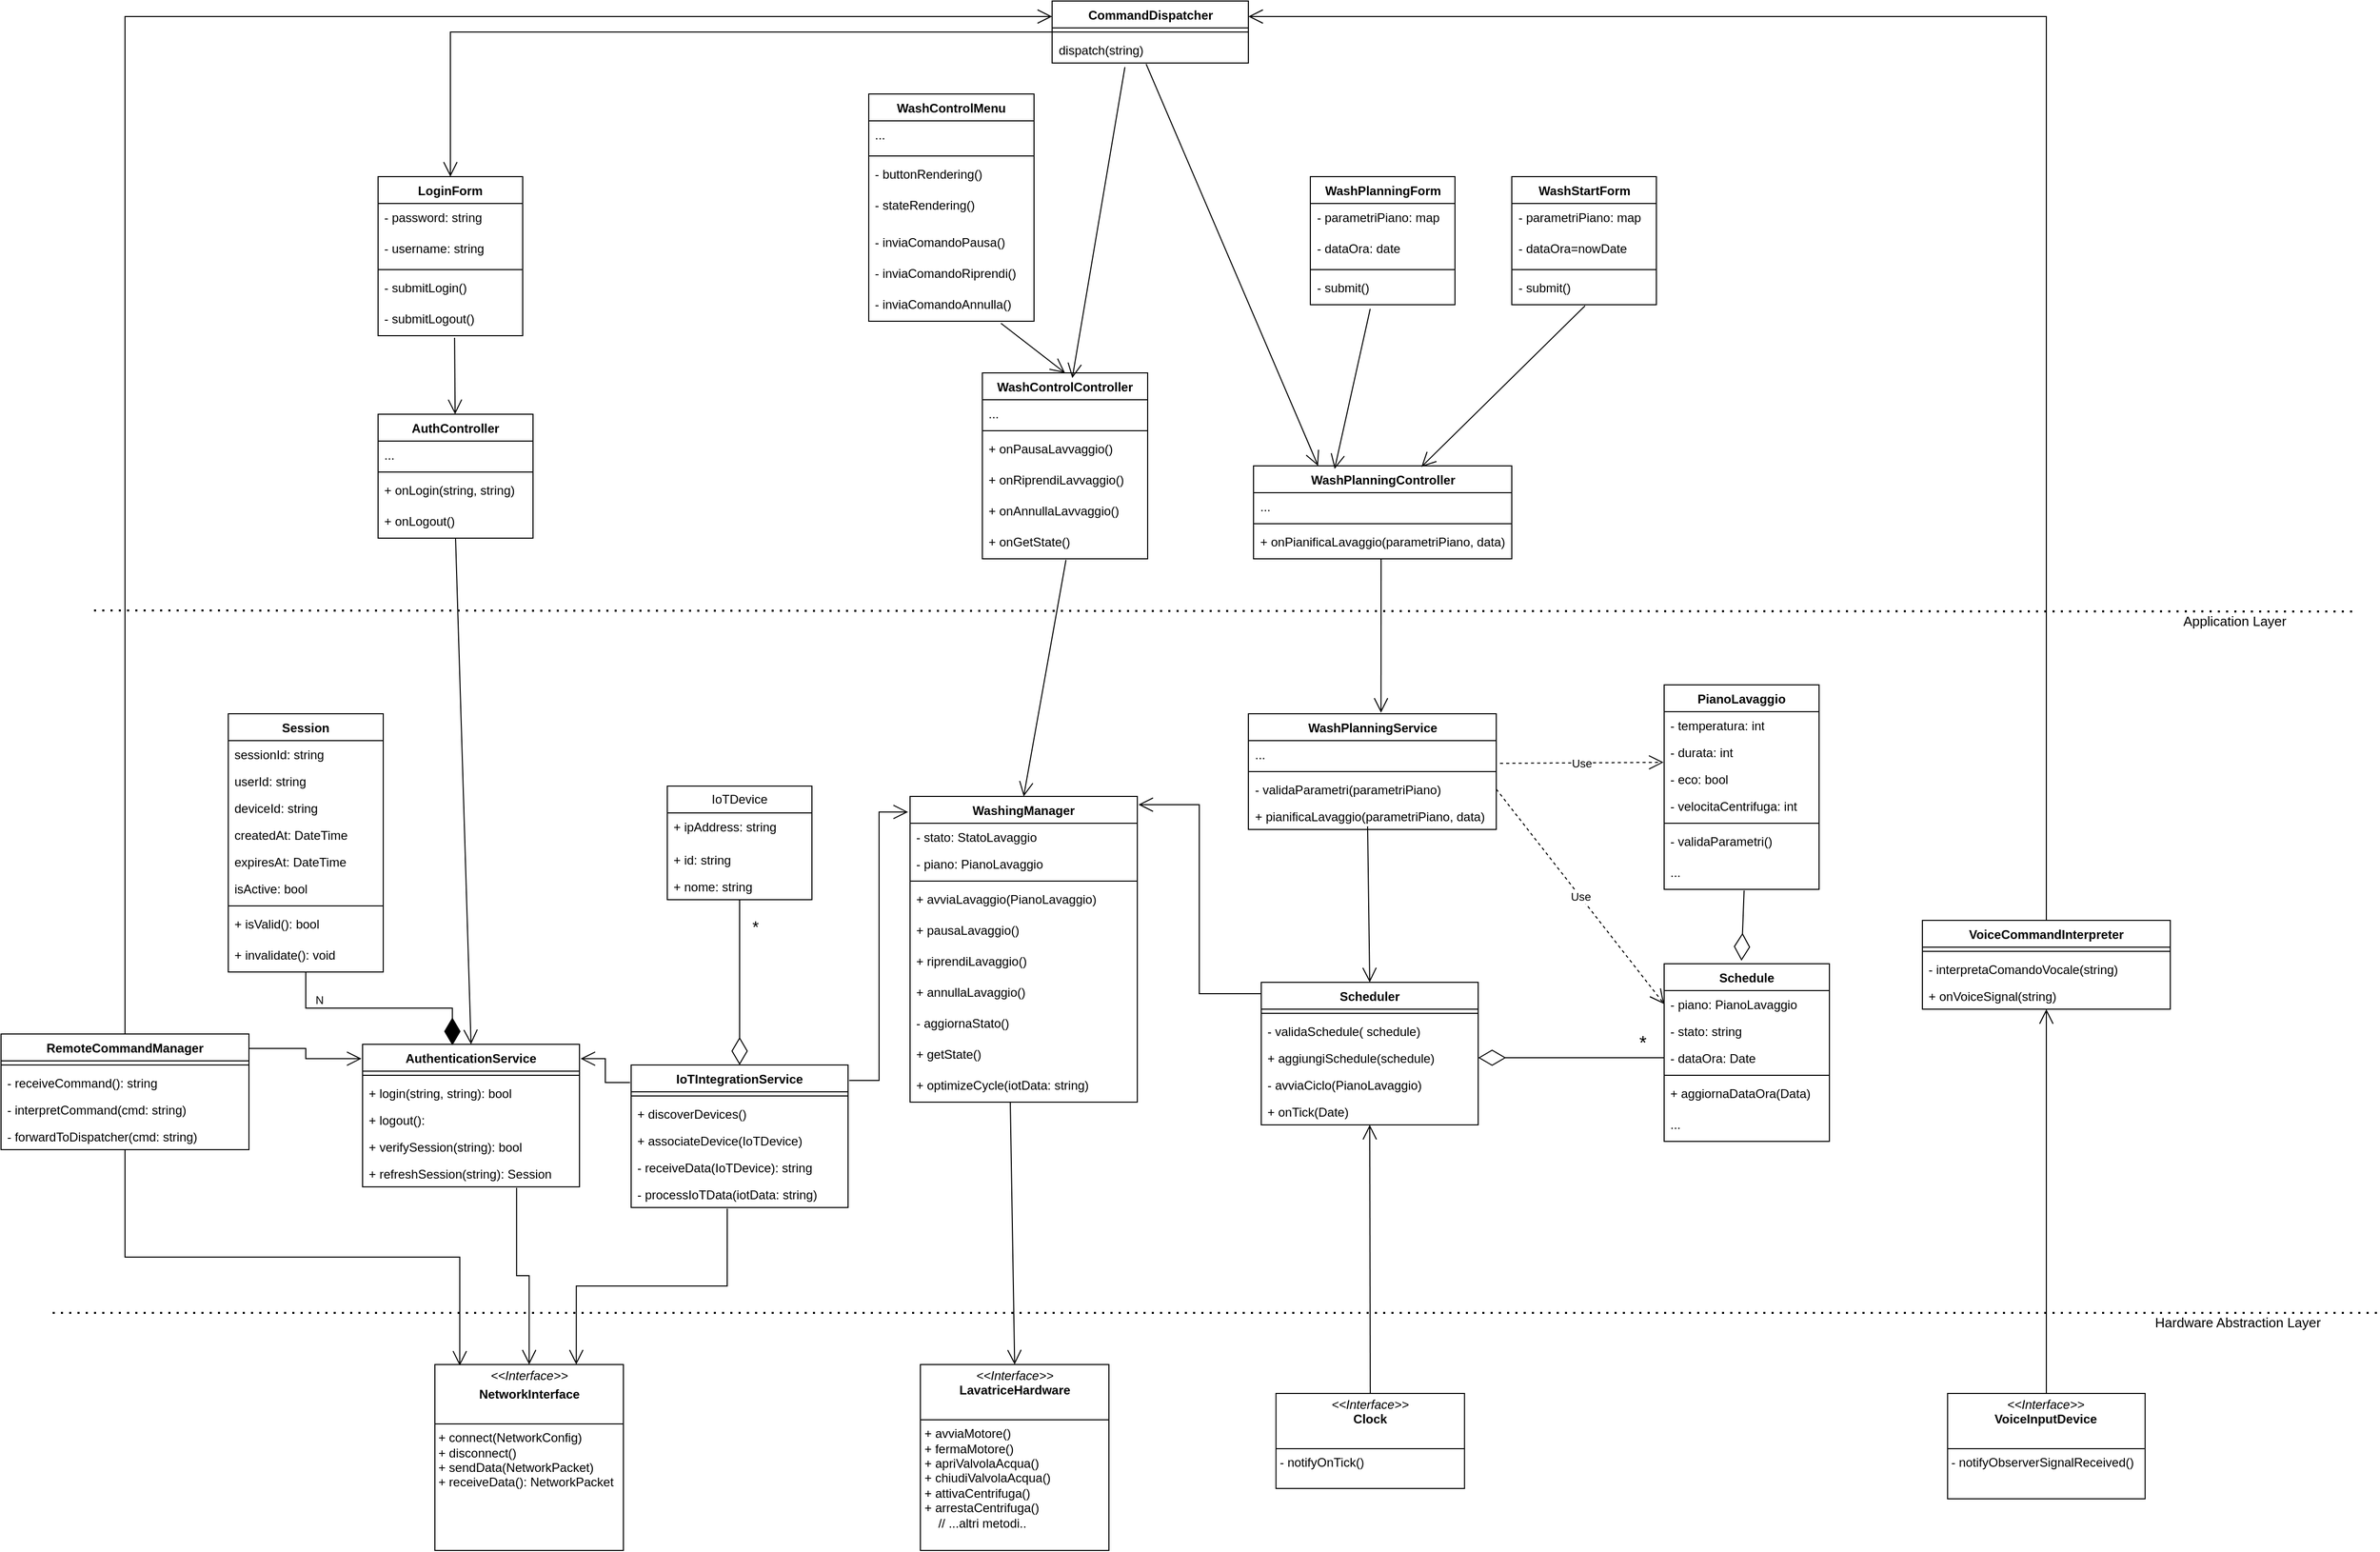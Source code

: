 <mxfile version="28.2.7">
  <diagram name="Page-1" id="2F4LS6Kji2iFavhfCqnj">
    <mxGraphModel dx="3033" dy="766" grid="1" gridSize="10" guides="1" tooltips="1" connect="1" arrows="1" fold="1" page="1" pageScale="1" pageWidth="850" pageHeight="1100" math="0" shadow="0">
      <root>
        <mxCell id="0" />
        <mxCell id="1" parent="0" />
        <mxCell id="Zm7JUVDHdO5eOqaYXh6i-1" value="WashPlanningForm" style="swimlane;fontStyle=1;align=center;verticalAlign=top;childLayout=stackLayout;horizontal=1;startSize=26;horizontalStack=0;resizeParent=1;resizeParentMax=0;resizeLast=0;collapsible=1;marginBottom=0;whiteSpace=wrap;html=1;" parent="1" vertex="1">
          <mxGeometry x="357.5" y="330" width="140" height="124" as="geometry" />
        </mxCell>
        <mxCell id="Zm7JUVDHdO5eOqaYXh6i-2" value="- parametriPiano: map" style="text;strokeColor=none;fillColor=none;align=left;verticalAlign=top;spacingLeft=4;spacingRight=4;overflow=hidden;rotatable=0;points=[[0,0.5],[1,0.5]];portConstraint=eastwest;whiteSpace=wrap;html=1;" parent="Zm7JUVDHdO5eOqaYXh6i-1" vertex="1">
          <mxGeometry y="26" width="140" height="30" as="geometry" />
        </mxCell>
        <mxCell id="Zm7JUVDHdO5eOqaYXh6i-3" value="- dataOra: date" style="text;strokeColor=none;fillColor=none;align=left;verticalAlign=top;spacingLeft=4;spacingRight=4;overflow=hidden;rotatable=0;points=[[0,0.5],[1,0.5]];portConstraint=eastwest;whiteSpace=wrap;html=1;" parent="Zm7JUVDHdO5eOqaYXh6i-1" vertex="1">
          <mxGeometry y="56" width="140" height="30" as="geometry" />
        </mxCell>
        <mxCell id="Zm7JUVDHdO5eOqaYXh6i-4" value="" style="line;strokeWidth=1;fillColor=none;align=left;verticalAlign=middle;spacingTop=-1;spacingLeft=3;spacingRight=3;rotatable=0;labelPosition=right;points=[];portConstraint=eastwest;strokeColor=inherit;" parent="Zm7JUVDHdO5eOqaYXh6i-1" vertex="1">
          <mxGeometry y="86" width="140" height="8" as="geometry" />
        </mxCell>
        <mxCell id="Zm7JUVDHdO5eOqaYXh6i-5" value="- submit()" style="text;strokeColor=none;fillColor=none;align=left;verticalAlign=top;spacingLeft=4;spacingRight=4;overflow=hidden;rotatable=0;points=[[0,0.5],[1,0.5]];portConstraint=eastwest;whiteSpace=wrap;html=1;" parent="Zm7JUVDHdO5eOqaYXh6i-1" vertex="1">
          <mxGeometry y="94" width="140" height="30" as="geometry" />
        </mxCell>
        <mxCell id="Zm7JUVDHdO5eOqaYXh6i-6" value="WashPlanningController" style="swimlane;fontStyle=1;align=center;verticalAlign=top;childLayout=stackLayout;horizontal=1;startSize=26;horizontalStack=0;resizeParent=1;resizeParentMax=0;resizeLast=0;collapsible=1;marginBottom=0;whiteSpace=wrap;html=1;" parent="1" vertex="1">
          <mxGeometry x="302.5" y="610" width="250" height="90" as="geometry" />
        </mxCell>
        <mxCell id="Zm7JUVDHdO5eOqaYXh6i-7" value="..." style="text;strokeColor=none;fillColor=none;align=left;verticalAlign=top;spacingLeft=4;spacingRight=4;overflow=hidden;rotatable=0;points=[[0,0.5],[1,0.5]];portConstraint=eastwest;whiteSpace=wrap;html=1;" parent="Zm7JUVDHdO5eOqaYXh6i-6" vertex="1">
          <mxGeometry y="26" width="250" height="26" as="geometry" />
        </mxCell>
        <mxCell id="Zm7JUVDHdO5eOqaYXh6i-8" value="" style="line;strokeWidth=1;fillColor=none;align=left;verticalAlign=middle;spacingTop=-1;spacingLeft=3;spacingRight=3;rotatable=0;labelPosition=right;points=[];portConstraint=eastwest;strokeColor=inherit;" parent="Zm7JUVDHdO5eOqaYXh6i-6" vertex="1">
          <mxGeometry y="52" width="250" height="8" as="geometry" />
        </mxCell>
        <mxCell id="Zm7JUVDHdO5eOqaYXh6i-9" value="+ onPianificaLavaggio(parametriPiano, data)" style="text;strokeColor=none;fillColor=none;align=left;verticalAlign=top;spacingLeft=4;spacingRight=4;overflow=hidden;rotatable=0;points=[[0,0.5],[1,0.5]];portConstraint=eastwest;whiteSpace=wrap;html=1;" parent="Zm7JUVDHdO5eOqaYXh6i-6" vertex="1">
          <mxGeometry y="60" width="250" height="30" as="geometry" />
        </mxCell>
        <mxCell id="Zm7JUVDHdO5eOqaYXh6i-10" value="WashStartForm" style="swimlane;fontStyle=1;align=center;verticalAlign=top;childLayout=stackLayout;horizontal=1;startSize=26;horizontalStack=0;resizeParent=1;resizeParentMax=0;resizeLast=0;collapsible=1;marginBottom=0;whiteSpace=wrap;html=1;" parent="1" vertex="1">
          <mxGeometry x="552.5" y="330" width="140" height="124" as="geometry" />
        </mxCell>
        <mxCell id="Zm7JUVDHdO5eOqaYXh6i-11" value="- parametriPiano: map" style="text;strokeColor=none;fillColor=none;align=left;verticalAlign=top;spacingLeft=4;spacingRight=4;overflow=hidden;rotatable=0;points=[[0,0.5],[1,0.5]];portConstraint=eastwest;whiteSpace=wrap;html=1;" parent="Zm7JUVDHdO5eOqaYXh6i-10" vertex="1">
          <mxGeometry y="26" width="140" height="30" as="geometry" />
        </mxCell>
        <mxCell id="Zm7JUVDHdO5eOqaYXh6i-12" value="- dataOra=nowDate" style="text;strokeColor=none;fillColor=none;align=left;verticalAlign=top;spacingLeft=4;spacingRight=4;overflow=hidden;rotatable=0;points=[[0,0.5],[1,0.5]];portConstraint=eastwest;whiteSpace=wrap;html=1;" parent="Zm7JUVDHdO5eOqaYXh6i-10" vertex="1">
          <mxGeometry y="56" width="140" height="30" as="geometry" />
        </mxCell>
        <mxCell id="Zm7JUVDHdO5eOqaYXh6i-13" value="" style="line;strokeWidth=1;fillColor=none;align=left;verticalAlign=middle;spacingTop=-1;spacingLeft=3;spacingRight=3;rotatable=0;labelPosition=right;points=[];portConstraint=eastwest;strokeColor=inherit;" parent="Zm7JUVDHdO5eOqaYXh6i-10" vertex="1">
          <mxGeometry y="86" width="140" height="8" as="geometry" />
        </mxCell>
        <mxCell id="Zm7JUVDHdO5eOqaYXh6i-14" value="- submit()" style="text;strokeColor=none;fillColor=none;align=left;verticalAlign=top;spacingLeft=4;spacingRight=4;overflow=hidden;rotatable=0;points=[[0,0.5],[1,0.5]];portConstraint=eastwest;whiteSpace=wrap;html=1;" parent="Zm7JUVDHdO5eOqaYXh6i-10" vertex="1">
          <mxGeometry y="94" width="140" height="30" as="geometry" />
        </mxCell>
        <mxCell id="Zm7JUVDHdO5eOqaYXh6i-15" value="WashControlController" style="swimlane;fontStyle=1;align=center;verticalAlign=top;childLayout=stackLayout;horizontal=1;startSize=26;horizontalStack=0;resizeParent=1;resizeParentMax=0;resizeLast=0;collapsible=1;marginBottom=0;whiteSpace=wrap;html=1;" parent="1" vertex="1">
          <mxGeometry x="40" y="520" width="160" height="180" as="geometry" />
        </mxCell>
        <mxCell id="Zm7JUVDHdO5eOqaYXh6i-16" value="..." style="text;strokeColor=none;fillColor=none;align=left;verticalAlign=top;spacingLeft=4;spacingRight=4;overflow=hidden;rotatable=0;points=[[0,0.5],[1,0.5]];portConstraint=eastwest;whiteSpace=wrap;html=1;" parent="Zm7JUVDHdO5eOqaYXh6i-15" vertex="1">
          <mxGeometry y="26" width="160" height="26" as="geometry" />
        </mxCell>
        <mxCell id="Zm7JUVDHdO5eOqaYXh6i-17" value="" style="line;strokeWidth=1;fillColor=none;align=left;verticalAlign=middle;spacingTop=-1;spacingLeft=3;spacingRight=3;rotatable=0;labelPosition=right;points=[];portConstraint=eastwest;strokeColor=inherit;" parent="Zm7JUVDHdO5eOqaYXh6i-15" vertex="1">
          <mxGeometry y="52" width="160" height="8" as="geometry" />
        </mxCell>
        <mxCell id="Zm7JUVDHdO5eOqaYXh6i-18" value="+ onPausaLavvaggio()" style="text;strokeColor=none;fillColor=none;align=left;verticalAlign=top;spacingLeft=4;spacingRight=4;overflow=hidden;rotatable=0;points=[[0,0.5],[1,0.5]];portConstraint=eastwest;whiteSpace=wrap;html=1;" parent="Zm7JUVDHdO5eOqaYXh6i-15" vertex="1">
          <mxGeometry y="60" width="160" height="30" as="geometry" />
        </mxCell>
        <mxCell id="Zm7JUVDHdO5eOqaYXh6i-19" value="+ onRiprendiLavvaggio()" style="text;strokeColor=none;fillColor=none;align=left;verticalAlign=top;spacingLeft=4;spacingRight=4;overflow=hidden;rotatable=0;points=[[0,0.5],[1,0.5]];portConstraint=eastwest;whiteSpace=wrap;html=1;" parent="Zm7JUVDHdO5eOqaYXh6i-15" vertex="1">
          <mxGeometry y="90" width="160" height="30" as="geometry" />
        </mxCell>
        <mxCell id="Zm7JUVDHdO5eOqaYXh6i-20" value="+ onAnnullaLavvaggio()" style="text;strokeColor=none;fillColor=none;align=left;verticalAlign=top;spacingLeft=4;spacingRight=4;overflow=hidden;rotatable=0;points=[[0,0.5],[1,0.5]];portConstraint=eastwest;whiteSpace=wrap;html=1;" parent="Zm7JUVDHdO5eOqaYXh6i-15" vertex="1">
          <mxGeometry y="120" width="160" height="30" as="geometry" />
        </mxCell>
        <mxCell id="Zm7JUVDHdO5eOqaYXh6i-21" value="+ onGetState()" style="text;strokeColor=none;fillColor=none;align=left;verticalAlign=top;spacingLeft=4;spacingRight=4;overflow=hidden;rotatable=0;points=[[0,0.5],[1,0.5]];portConstraint=eastwest;whiteSpace=wrap;html=1;" parent="Zm7JUVDHdO5eOqaYXh6i-15" vertex="1">
          <mxGeometry y="150" width="160" height="30" as="geometry" />
        </mxCell>
        <mxCell id="Zm7JUVDHdO5eOqaYXh6i-22" value="WashControlMenu" style="swimlane;fontStyle=1;align=center;verticalAlign=top;childLayout=stackLayout;horizontal=1;startSize=26;horizontalStack=0;resizeParent=1;resizeParentMax=0;resizeLast=0;collapsible=1;marginBottom=0;whiteSpace=wrap;html=1;" parent="1" vertex="1">
          <mxGeometry x="-70" y="250" width="160" height="220" as="geometry" />
        </mxCell>
        <mxCell id="Zm7JUVDHdO5eOqaYXh6i-23" value="..." style="text;strokeColor=none;fillColor=none;align=left;verticalAlign=top;spacingLeft=4;spacingRight=4;overflow=hidden;rotatable=0;points=[[0,0.5],[1,0.5]];portConstraint=eastwest;whiteSpace=wrap;html=1;" parent="Zm7JUVDHdO5eOqaYXh6i-22" vertex="1">
          <mxGeometry y="26" width="160" height="30" as="geometry" />
        </mxCell>
        <mxCell id="Zm7JUVDHdO5eOqaYXh6i-24" value="" style="line;strokeWidth=1;fillColor=none;align=left;verticalAlign=middle;spacingTop=-1;spacingLeft=3;spacingRight=3;rotatable=0;labelPosition=right;points=[];portConstraint=eastwest;strokeColor=inherit;" parent="Zm7JUVDHdO5eOqaYXh6i-22" vertex="1">
          <mxGeometry y="56" width="160" height="8" as="geometry" />
        </mxCell>
        <mxCell id="Zm7JUVDHdO5eOqaYXh6i-25" value="- buttonRendering()" style="text;strokeColor=none;fillColor=none;align=left;verticalAlign=top;spacingLeft=4;spacingRight=4;overflow=hidden;rotatable=0;points=[[0,0.5],[1,0.5]];portConstraint=eastwest;whiteSpace=wrap;html=1;" parent="Zm7JUVDHdO5eOqaYXh6i-22" vertex="1">
          <mxGeometry y="64" width="160" height="30" as="geometry" />
        </mxCell>
        <mxCell id="Zm7JUVDHdO5eOqaYXh6i-26" value="- stateRendering()" style="text;strokeColor=none;fillColor=none;align=left;verticalAlign=top;spacingLeft=4;spacingRight=4;overflow=hidden;rotatable=0;points=[[0,0.5],[1,0.5]];portConstraint=eastwest;whiteSpace=wrap;html=1;" parent="Zm7JUVDHdO5eOqaYXh6i-22" vertex="1">
          <mxGeometry y="94" width="160" height="36" as="geometry" />
        </mxCell>
        <mxCell id="Zm7JUVDHdO5eOqaYXh6i-27" value="- inviaComandoPausa()" style="text;strokeColor=none;fillColor=none;align=left;verticalAlign=top;spacingLeft=4;spacingRight=4;overflow=hidden;rotatable=0;points=[[0,0.5],[1,0.5]];portConstraint=eastwest;whiteSpace=wrap;html=1;" parent="Zm7JUVDHdO5eOqaYXh6i-22" vertex="1">
          <mxGeometry y="130" width="160" height="30" as="geometry" />
        </mxCell>
        <mxCell id="Zm7JUVDHdO5eOqaYXh6i-28" value="- inviaComandoRiprendi()" style="text;strokeColor=none;fillColor=none;align=left;verticalAlign=top;spacingLeft=4;spacingRight=4;overflow=hidden;rotatable=0;points=[[0,0.5],[1,0.5]];portConstraint=eastwest;whiteSpace=wrap;html=1;" parent="Zm7JUVDHdO5eOqaYXh6i-22" vertex="1">
          <mxGeometry y="160" width="160" height="30" as="geometry" />
        </mxCell>
        <mxCell id="Zm7JUVDHdO5eOqaYXh6i-29" value="- inviaComandoAnnulla()" style="text;strokeColor=none;fillColor=none;align=left;verticalAlign=top;spacingLeft=4;spacingRight=4;overflow=hidden;rotatable=0;points=[[0,0.5],[1,0.5]];portConstraint=eastwest;whiteSpace=wrap;html=1;" parent="Zm7JUVDHdO5eOqaYXh6i-22" vertex="1">
          <mxGeometry y="190" width="160" height="30" as="geometry" />
        </mxCell>
        <mxCell id="Zm7JUVDHdO5eOqaYXh6i-30" value="" style="endArrow=none;dashed=1;html=1;dashPattern=1 3;strokeWidth=2;rounded=0;fontSize=14;" parent="1" edge="1">
          <mxGeometry width="50" height="50" relative="1" as="geometry">
            <mxPoint x="-820" y="750" as="sourcePoint" />
            <mxPoint x="1370" y="751" as="targetPoint" />
          </mxGeometry>
        </mxCell>
        <mxCell id="Zm7JUVDHdO5eOqaYXh6i-31" value="&lt;font style=&quot;font-size: 13px;&quot;&gt;Application Layer&lt;/font&gt;" style="edgeLabel;html=1;align=center;verticalAlign=middle;resizable=0;points=[];" parent="Zm7JUVDHdO5eOqaYXh6i-30" vertex="1" connectable="0">
          <mxGeometry x="0.892" y="4" relative="1" as="geometry">
            <mxPoint y="13" as="offset" />
          </mxGeometry>
        </mxCell>
        <mxCell id="Zm7JUVDHdO5eOqaYXh6i-33" value="WashPlanningService" style="swimlane;fontStyle=1;align=center;verticalAlign=top;childLayout=stackLayout;horizontal=1;startSize=26;horizontalStack=0;resizeParent=1;resizeParentMax=0;resizeLast=0;collapsible=1;marginBottom=0;whiteSpace=wrap;html=1;" parent="1" vertex="1">
          <mxGeometry x="297.5" y="850" width="240" height="112" as="geometry" />
        </mxCell>
        <mxCell id="Zm7JUVDHdO5eOqaYXh6i-34" value="..." style="text;strokeColor=none;fillColor=none;align=left;verticalAlign=top;spacingLeft=4;spacingRight=4;overflow=hidden;rotatable=0;points=[[0,0.5],[1,0.5]];portConstraint=eastwest;whiteSpace=wrap;html=1;" parent="Zm7JUVDHdO5eOqaYXh6i-33" vertex="1">
          <mxGeometry y="26" width="240" height="26" as="geometry" />
        </mxCell>
        <mxCell id="Zm7JUVDHdO5eOqaYXh6i-35" value="" style="line;strokeWidth=1;fillColor=none;align=left;verticalAlign=middle;spacingTop=-1;spacingLeft=3;spacingRight=3;rotatable=0;labelPosition=right;points=[];portConstraint=eastwest;strokeColor=inherit;" parent="Zm7JUVDHdO5eOqaYXh6i-33" vertex="1">
          <mxGeometry y="52" width="240" height="8" as="geometry" />
        </mxCell>
        <mxCell id="Zm7JUVDHdO5eOqaYXh6i-36" value="- validaParametri(parametriPiano)" style="text;strokeColor=none;fillColor=none;align=left;verticalAlign=top;spacingLeft=4;spacingRight=4;overflow=hidden;rotatable=0;points=[[0,0.5],[1,0.5]];portConstraint=eastwest;whiteSpace=wrap;html=1;" parent="Zm7JUVDHdO5eOqaYXh6i-33" vertex="1">
          <mxGeometry y="60" width="240" height="26" as="geometry" />
        </mxCell>
        <mxCell id="Zm7JUVDHdO5eOqaYXh6i-37" value="+ pianificaLavaggio(parametriPiano, data)" style="text;strokeColor=none;fillColor=none;align=left;verticalAlign=top;spacingLeft=4;spacingRight=4;overflow=hidden;rotatable=0;points=[[0,0.5],[1,0.5]];portConstraint=eastwest;whiteSpace=wrap;html=1;" parent="Zm7JUVDHdO5eOqaYXh6i-33" vertex="1">
          <mxGeometry y="86" width="240" height="26" as="geometry" />
        </mxCell>
        <mxCell id="Zm7JUVDHdO5eOqaYXh6i-39" value="Scheduler" style="swimlane;fontStyle=1;align=center;verticalAlign=top;childLayout=stackLayout;horizontal=1;startSize=26;horizontalStack=0;resizeParent=1;resizeParentMax=0;resizeLast=0;collapsible=1;marginBottom=0;whiteSpace=wrap;html=1;" parent="1" vertex="1">
          <mxGeometry x="310" y="1110" width="210" height="138" as="geometry" />
        </mxCell>
        <mxCell id="Zm7JUVDHdO5eOqaYXh6i-40" value="" style="line;strokeWidth=1;fillColor=none;align=left;verticalAlign=middle;spacingTop=-1;spacingLeft=3;spacingRight=3;rotatable=0;labelPosition=right;points=[];portConstraint=eastwest;strokeColor=inherit;" parent="Zm7JUVDHdO5eOqaYXh6i-39" vertex="1">
          <mxGeometry y="26" width="210" height="8" as="geometry" />
        </mxCell>
        <mxCell id="Zm7JUVDHdO5eOqaYXh6i-41" value="- validaSchedule( schedule)" style="text;strokeColor=none;fillColor=none;align=left;verticalAlign=top;spacingLeft=4;spacingRight=4;overflow=hidden;rotatable=0;points=[[0,0.5],[1,0.5]];portConstraint=eastwest;whiteSpace=wrap;html=1;" parent="Zm7JUVDHdO5eOqaYXh6i-39" vertex="1">
          <mxGeometry y="34" width="210" height="26" as="geometry" />
        </mxCell>
        <mxCell id="Zm7JUVDHdO5eOqaYXh6i-42" value="+ aggiungiSchedule(schedule)" style="text;strokeColor=none;fillColor=none;align=left;verticalAlign=top;spacingLeft=4;spacingRight=4;overflow=hidden;rotatable=0;points=[[0,0.5],[1,0.5]];portConstraint=eastwest;whiteSpace=wrap;html=1;" parent="Zm7JUVDHdO5eOqaYXh6i-39" vertex="1">
          <mxGeometry y="60" width="210" height="26" as="geometry" />
        </mxCell>
        <mxCell id="Zm7JUVDHdO5eOqaYXh6i-43" value="- avviaCiclo(PianoLavaggio)" style="text;strokeColor=none;fillColor=none;align=left;verticalAlign=top;spacingLeft=4;spacingRight=4;overflow=hidden;rotatable=0;points=[[0,0.5],[1,0.5]];portConstraint=eastwest;whiteSpace=wrap;html=1;" parent="Zm7JUVDHdO5eOqaYXh6i-39" vertex="1">
          <mxGeometry y="86" width="210" height="26" as="geometry" />
        </mxCell>
        <mxCell id="Zm7JUVDHdO5eOqaYXh6i-44" value="+ onTick(Date)" style="text;strokeColor=none;fillColor=none;align=left;verticalAlign=top;spacingLeft=4;spacingRight=4;overflow=hidden;rotatable=0;points=[[0,0.5],[1,0.5]];portConstraint=eastwest;whiteSpace=wrap;html=1;" parent="Zm7JUVDHdO5eOqaYXh6i-39" vertex="1">
          <mxGeometry y="112" width="210" height="26" as="geometry" />
        </mxCell>
        <mxCell id="Zm7JUVDHdO5eOqaYXh6i-45" value="Schedule" style="swimlane;fontStyle=1;align=center;verticalAlign=top;childLayout=stackLayout;horizontal=1;startSize=26;horizontalStack=0;resizeParent=1;resizeParentMax=0;resizeLast=0;collapsible=1;marginBottom=0;whiteSpace=wrap;html=1;" parent="1" vertex="1">
          <mxGeometry x="700" y="1092" width="160" height="172" as="geometry" />
        </mxCell>
        <mxCell id="Zm7JUVDHdO5eOqaYXh6i-46" value="&lt;div&gt;- piano: PianoLavaggio&lt;/div&gt;&lt;div&gt;&lt;br&gt;&lt;/div&gt;" style="text;strokeColor=none;fillColor=none;align=left;verticalAlign=top;spacingLeft=4;spacingRight=4;overflow=hidden;rotatable=0;points=[[0,0.5],[1,0.5]];portConstraint=eastwest;whiteSpace=wrap;html=1;" parent="Zm7JUVDHdO5eOqaYXh6i-45" vertex="1">
          <mxGeometry y="26" width="160" height="26" as="geometry" />
        </mxCell>
        <mxCell id="Zm7JUVDHdO5eOqaYXh6i-47" value="- stato: string" style="text;strokeColor=none;fillColor=none;align=left;verticalAlign=top;spacingLeft=4;spacingRight=4;overflow=hidden;rotatable=0;points=[[0,0.5],[1,0.5]];portConstraint=eastwest;whiteSpace=wrap;html=1;" parent="Zm7JUVDHdO5eOqaYXh6i-45" vertex="1">
          <mxGeometry y="52" width="160" height="26" as="geometry" />
        </mxCell>
        <mxCell id="Zm7JUVDHdO5eOqaYXh6i-48" value="- dataOra: Date" style="text;strokeColor=none;fillColor=none;align=left;verticalAlign=top;spacingLeft=4;spacingRight=4;overflow=hidden;rotatable=0;points=[[0,0.5],[1,0.5]];portConstraint=eastwest;whiteSpace=wrap;html=1;" parent="Zm7JUVDHdO5eOqaYXh6i-45" vertex="1">
          <mxGeometry y="78" width="160" height="26" as="geometry" />
        </mxCell>
        <mxCell id="Zm7JUVDHdO5eOqaYXh6i-49" value="" style="line;strokeWidth=1;fillColor=none;align=left;verticalAlign=middle;spacingTop=-1;spacingLeft=3;spacingRight=3;rotatable=0;labelPosition=right;points=[];portConstraint=eastwest;strokeColor=inherit;" parent="Zm7JUVDHdO5eOqaYXh6i-45" vertex="1">
          <mxGeometry y="104" width="160" height="8" as="geometry" />
        </mxCell>
        <mxCell id="Zm7JUVDHdO5eOqaYXh6i-50" value="+ aggiornaDataOra(Data)" style="text;strokeColor=none;fillColor=none;align=left;verticalAlign=top;spacingLeft=4;spacingRight=4;overflow=hidden;rotatable=0;points=[[0,0.5],[1,0.5]];portConstraint=eastwest;whiteSpace=wrap;html=1;" parent="Zm7JUVDHdO5eOqaYXh6i-45" vertex="1">
          <mxGeometry y="112" width="160" height="30" as="geometry" />
        </mxCell>
        <mxCell id="Zm7JUVDHdO5eOqaYXh6i-51" value="..." style="text;strokeColor=none;fillColor=none;align=left;verticalAlign=top;spacingLeft=4;spacingRight=4;overflow=hidden;rotatable=0;points=[[0,0.5],[1,0.5]];portConstraint=eastwest;whiteSpace=wrap;html=1;" parent="Zm7JUVDHdO5eOqaYXh6i-45" vertex="1">
          <mxGeometry y="142" width="160" height="30" as="geometry" />
        </mxCell>
        <mxCell id="Zm7JUVDHdO5eOqaYXh6i-52" value="" style="endArrow=diamondThin;endFill=0;endSize=24;html=1;rounded=0;exitX=0;exitY=0.5;exitDx=0;exitDy=0;entryX=1;entryY=0.5;entryDx=0;entryDy=0;" parent="1" source="Zm7JUVDHdO5eOqaYXh6i-48" target="Zm7JUVDHdO5eOqaYXh6i-42" edge="1">
          <mxGeometry width="160" relative="1" as="geometry">
            <mxPoint x="211" y="1151" as="sourcePoint" />
            <mxPoint x="210" y="1080" as="targetPoint" />
          </mxGeometry>
        </mxCell>
        <mxCell id="Zm7JUVDHdO5eOqaYXh6i-53" value="&lt;font style=&quot;font-size: 18px;&quot;&gt;*&lt;/font&gt;" style="edgeLabel;html=1;align=center;verticalAlign=middle;resizable=0;points=[];fontSize=14;" parent="Zm7JUVDHdO5eOqaYXh6i-52" vertex="1" connectable="0">
          <mxGeometry x="-0.712" y="-1" relative="1" as="geometry">
            <mxPoint x="5" y="-13" as="offset" />
          </mxGeometry>
        </mxCell>
        <mxCell id="Zm7JUVDHdO5eOqaYXh6i-54" value="PianoLavaggio" style="swimlane;fontStyle=1;align=center;verticalAlign=top;childLayout=stackLayout;horizontal=1;startSize=26;horizontalStack=0;resizeParent=1;resizeParentMax=0;resizeLast=0;collapsible=1;marginBottom=0;whiteSpace=wrap;html=1;" parent="1" vertex="1">
          <mxGeometry x="700" y="822" width="150" height="198" as="geometry" />
        </mxCell>
        <mxCell id="Zm7JUVDHdO5eOqaYXh6i-55" value="&lt;div&gt;- temperatura: int&lt;/div&gt;&lt;div&gt;&lt;br&gt;&lt;/div&gt;" style="text;strokeColor=none;fillColor=none;align=left;verticalAlign=top;spacingLeft=4;spacingRight=4;overflow=hidden;rotatable=0;points=[[0,0.5],[1,0.5]];portConstraint=eastwest;whiteSpace=wrap;html=1;" parent="Zm7JUVDHdO5eOqaYXh6i-54" vertex="1">
          <mxGeometry y="26" width="150" height="26" as="geometry" />
        </mxCell>
        <mxCell id="Zm7JUVDHdO5eOqaYXh6i-56" value="- durata: int" style="text;strokeColor=none;fillColor=none;align=left;verticalAlign=top;spacingLeft=4;spacingRight=4;overflow=hidden;rotatable=0;points=[[0,0.5],[1,0.5]];portConstraint=eastwest;whiteSpace=wrap;html=1;" parent="Zm7JUVDHdO5eOqaYXh6i-54" vertex="1">
          <mxGeometry y="52" width="150" height="26" as="geometry" />
        </mxCell>
        <mxCell id="Zm7JUVDHdO5eOqaYXh6i-57" value="- eco: bool" style="text;strokeColor=none;fillColor=none;align=left;verticalAlign=top;spacingLeft=4;spacingRight=4;overflow=hidden;rotatable=0;points=[[0,0.5],[1,0.5]];portConstraint=eastwest;whiteSpace=wrap;html=1;" parent="Zm7JUVDHdO5eOqaYXh6i-54" vertex="1">
          <mxGeometry y="78" width="150" height="26" as="geometry" />
        </mxCell>
        <mxCell id="Zm7JUVDHdO5eOqaYXh6i-58" value="- velocitaCentrifuga: int" style="text;strokeColor=none;fillColor=none;align=left;verticalAlign=top;spacingLeft=4;spacingRight=4;overflow=hidden;rotatable=0;points=[[0,0.5],[1,0.5]];portConstraint=eastwest;whiteSpace=wrap;html=1;" parent="Zm7JUVDHdO5eOqaYXh6i-54" vertex="1">
          <mxGeometry y="104" width="150" height="26" as="geometry" />
        </mxCell>
        <mxCell id="Zm7JUVDHdO5eOqaYXh6i-59" value="" style="line;strokeWidth=1;fillColor=none;align=left;verticalAlign=middle;spacingTop=-1;spacingLeft=3;spacingRight=3;rotatable=0;labelPosition=right;points=[];portConstraint=eastwest;strokeColor=inherit;" parent="Zm7JUVDHdO5eOqaYXh6i-54" vertex="1">
          <mxGeometry y="130" width="150" height="8" as="geometry" />
        </mxCell>
        <mxCell id="Zm7JUVDHdO5eOqaYXh6i-60" value="- validaParametri()" style="text;strokeColor=none;fillColor=none;align=left;verticalAlign=top;spacingLeft=4;spacingRight=4;overflow=hidden;rotatable=0;points=[[0,0.5],[1,0.5]];portConstraint=eastwest;whiteSpace=wrap;html=1;" parent="Zm7JUVDHdO5eOqaYXh6i-54" vertex="1">
          <mxGeometry y="138" width="150" height="30" as="geometry" />
        </mxCell>
        <mxCell id="Zm7JUVDHdO5eOqaYXh6i-61" value="..." style="text;strokeColor=none;fillColor=none;align=left;verticalAlign=top;spacingLeft=4;spacingRight=4;overflow=hidden;rotatable=0;points=[[0,0.5],[1,0.5]];portConstraint=eastwest;whiteSpace=wrap;html=1;" parent="Zm7JUVDHdO5eOqaYXh6i-54" vertex="1">
          <mxGeometry y="168" width="150" height="30" as="geometry" />
        </mxCell>
        <mxCell id="Zm7JUVDHdO5eOqaYXh6i-62" value="" style="endArrow=diamondThin;endFill=0;endSize=24;html=1;rounded=0;exitX=0.516;exitY=1.033;exitDx=0;exitDy=0;entryX=0.468;entryY=-0.017;entryDx=0;entryDy=0;exitPerimeter=0;entryPerimeter=0;" parent="1" source="Zm7JUVDHdO5eOqaYXh6i-61" target="Zm7JUVDHdO5eOqaYXh6i-45" edge="1">
          <mxGeometry width="160" relative="1" as="geometry">
            <mxPoint x="445" y="1093" as="sourcePoint" />
            <mxPoint x="444" y="1022" as="targetPoint" />
          </mxGeometry>
        </mxCell>
        <mxCell id="Zm7JUVDHdO5eOqaYXh6i-63" value="Use" style="endArrow=open;endSize=12;dashed=1;html=1;rounded=0;entryX=-0.004;entryY=-0.115;entryDx=0;entryDy=0;entryPerimeter=0;exitX=1.015;exitY=0.846;exitDx=0;exitDy=0;exitPerimeter=0;" parent="1" source="Zm7JUVDHdO5eOqaYXh6i-34" target="Zm7JUVDHdO5eOqaYXh6i-57" edge="1">
          <mxGeometry width="160" relative="1" as="geometry">
            <mxPoint x="590" y="980" as="sourcePoint" />
            <mxPoint x="480" y="930" as="targetPoint" />
          </mxGeometry>
        </mxCell>
        <mxCell id="Zm7JUVDHdO5eOqaYXh6i-64" value="Use" style="endArrow=open;endSize=12;dashed=1;html=1;rounded=0;entryX=0;entryY=0.5;entryDx=0;entryDy=0;exitX=1;exitY=0.5;exitDx=0;exitDy=0;" parent="1" source="Zm7JUVDHdO5eOqaYXh6i-36" target="Zm7JUVDHdO5eOqaYXh6i-46" edge="1">
          <mxGeometry width="160" relative="1" as="geometry">
            <mxPoint x="580" y="1019" as="sourcePoint" />
            <mxPoint x="692" y="960" as="targetPoint" />
          </mxGeometry>
        </mxCell>
        <mxCell id="Zm7JUVDHdO5eOqaYXh6i-66" value="WashingManager" style="swimlane;fontStyle=1;align=center;verticalAlign=top;childLayout=stackLayout;horizontal=1;startSize=26;horizontalStack=0;resizeParent=1;resizeParentMax=0;resizeLast=0;collapsible=1;marginBottom=0;whiteSpace=wrap;html=1;" parent="1" vertex="1">
          <mxGeometry x="-30" y="930" width="220" height="296" as="geometry" />
        </mxCell>
        <mxCell id="Zm7JUVDHdO5eOqaYXh6i-67" value="&lt;div&gt;- stato: StatoLavaggio&lt;/div&gt;&lt;div&gt;&lt;br&gt;&lt;/div&gt;" style="text;strokeColor=none;fillColor=none;align=left;verticalAlign=top;spacingLeft=4;spacingRight=4;overflow=hidden;rotatable=0;points=[[0,0.5],[1,0.5]];portConstraint=eastwest;whiteSpace=wrap;html=1;" parent="Zm7JUVDHdO5eOqaYXh6i-66" vertex="1">
          <mxGeometry y="26" width="220" height="26" as="geometry" />
        </mxCell>
        <mxCell id="Zm7JUVDHdO5eOqaYXh6i-68" value="- piano: PianoLavaggio" style="text;strokeColor=none;fillColor=none;align=left;verticalAlign=top;spacingLeft=4;spacingRight=4;overflow=hidden;rotatable=0;points=[[0,0.5],[1,0.5]];portConstraint=eastwest;whiteSpace=wrap;html=1;" parent="Zm7JUVDHdO5eOqaYXh6i-66" vertex="1">
          <mxGeometry y="52" width="220" height="26" as="geometry" />
        </mxCell>
        <mxCell id="Zm7JUVDHdO5eOqaYXh6i-69" value="" style="line;strokeWidth=1;fillColor=none;align=left;verticalAlign=middle;spacingTop=-1;spacingLeft=3;spacingRight=3;rotatable=0;labelPosition=right;points=[];portConstraint=eastwest;strokeColor=inherit;" parent="Zm7JUVDHdO5eOqaYXh6i-66" vertex="1">
          <mxGeometry y="78" width="220" height="8" as="geometry" />
        </mxCell>
        <mxCell id="Zm7JUVDHdO5eOqaYXh6i-70" value="+ avviaLavaggio(PianoLavaggio)" style="text;strokeColor=none;fillColor=none;align=left;verticalAlign=top;spacingLeft=4;spacingRight=4;overflow=hidden;rotatable=0;points=[[0,0.5],[1,0.5]];portConstraint=eastwest;whiteSpace=wrap;html=1;" parent="Zm7JUVDHdO5eOqaYXh6i-66" vertex="1">
          <mxGeometry y="86" width="220" height="30" as="geometry" />
        </mxCell>
        <mxCell id="Zm7JUVDHdO5eOqaYXh6i-71" value="+ pausaLavaggio()" style="text;strokeColor=none;fillColor=none;align=left;verticalAlign=top;spacingLeft=4;spacingRight=4;overflow=hidden;rotatable=0;points=[[0,0.5],[1,0.5]];portConstraint=eastwest;whiteSpace=wrap;html=1;" parent="Zm7JUVDHdO5eOqaYXh6i-66" vertex="1">
          <mxGeometry y="116" width="220" height="30" as="geometry" />
        </mxCell>
        <mxCell id="Zm7JUVDHdO5eOqaYXh6i-72" value="+ riprendiLavaggio()" style="text;strokeColor=none;fillColor=none;align=left;verticalAlign=top;spacingLeft=4;spacingRight=4;overflow=hidden;rotatable=0;points=[[0,0.5],[1,0.5]];portConstraint=eastwest;whiteSpace=wrap;html=1;" parent="Zm7JUVDHdO5eOqaYXh6i-66" vertex="1">
          <mxGeometry y="146" width="220" height="30" as="geometry" />
        </mxCell>
        <mxCell id="Zm7JUVDHdO5eOqaYXh6i-73" value="+ annullaLavaggio()" style="text;strokeColor=none;fillColor=none;align=left;verticalAlign=top;spacingLeft=4;spacingRight=4;overflow=hidden;rotatable=0;points=[[0,0.5],[1,0.5]];portConstraint=eastwest;whiteSpace=wrap;html=1;" parent="Zm7JUVDHdO5eOqaYXh6i-66" vertex="1">
          <mxGeometry y="176" width="220" height="30" as="geometry" />
        </mxCell>
        <mxCell id="Zm7JUVDHdO5eOqaYXh6i-74" value="- aggiornaStato()" style="text;strokeColor=none;fillColor=none;align=left;verticalAlign=top;spacingLeft=4;spacingRight=4;overflow=hidden;rotatable=0;points=[[0,0.5],[1,0.5]];portConstraint=eastwest;whiteSpace=wrap;html=1;" parent="Zm7JUVDHdO5eOqaYXh6i-66" vertex="1">
          <mxGeometry y="206" width="220" height="30" as="geometry" />
        </mxCell>
        <mxCell id="Zm7JUVDHdO5eOqaYXh6i-75" value="+ getState()" style="text;strokeColor=none;fillColor=none;align=left;verticalAlign=top;spacingLeft=4;spacingRight=4;overflow=hidden;rotatable=0;points=[[0,0.5],[1,0.5]];portConstraint=eastwest;whiteSpace=wrap;html=1;" parent="Zm7JUVDHdO5eOqaYXh6i-66" vertex="1">
          <mxGeometry y="236" width="220" height="30" as="geometry" />
        </mxCell>
        <mxCell id="jJ-O4zz6DTN9AIX43a0n-33" value="+ optimizeCycle(iotData: string)" style="text;strokeColor=none;fillColor=none;align=left;verticalAlign=top;spacingLeft=4;spacingRight=4;overflow=hidden;rotatable=0;points=[[0,0.5],[1,0.5]];portConstraint=eastwest;whiteSpace=wrap;html=1;" parent="Zm7JUVDHdO5eOqaYXh6i-66" vertex="1">
          <mxGeometry y="266" width="220" height="30" as="geometry" />
        </mxCell>
        <mxCell id="Zm7JUVDHdO5eOqaYXh6i-77" value="&lt;p style=&quot;margin:0px;margin-top:4px;text-align:center;&quot;&gt;&lt;i&gt;&amp;lt;&amp;lt;Interface&amp;gt;&amp;gt;&lt;/i&gt;&lt;br&gt;&lt;b&gt;LavatriceHardware&lt;/b&gt;&lt;/p&gt;&lt;p style=&quot;margin:0px;margin-left:4px;&quot;&gt;&lt;br&gt;&lt;/p&gt;&lt;hr size=&quot;1&quot; style=&quot;border-style:solid;&quot;&gt;&lt;p style=&quot;margin:0px;margin-left:4px;&quot;&gt;+ avviaMotore()&lt;/p&gt;&lt;p style=&quot;margin:0px;margin-left:4px;&quot;&gt;+ fermaMotore()&lt;/p&gt;&lt;p style=&quot;margin:0px;margin-left:4px;&quot;&gt;+ apriValvolaAcqua()&lt;/p&gt;&lt;p style=&quot;margin:0px;margin-left:4px;&quot;&gt;+ chiudiValvolaAcqua()&lt;/p&gt;&lt;p style=&quot;margin:0px;margin-left:4px;&quot;&gt;+ attivaCentrifuga()&lt;/p&gt;&lt;p style=&quot;margin:0px;margin-left:4px;&quot;&gt;+ arrestaCentrifuga()&lt;/p&gt;&lt;p style=&quot;margin:0px;margin-left:4px;&quot;&gt;&amp;nbsp; &amp;nbsp; // ...altri metodi..&lt;/p&gt;&lt;p style=&quot;margin:0px;margin-left:4px;&quot;&gt;&lt;br&gt;&lt;/p&gt;" style="verticalAlign=top;align=left;overflow=fill;html=1;whiteSpace=wrap;" parent="1" vertex="1">
          <mxGeometry x="-20" y="1480" width="182.5" height="180" as="geometry" />
        </mxCell>
        <mxCell id="Zm7JUVDHdO5eOqaYXh6i-78" value="" style="endArrow=none;dashed=1;html=1;dashPattern=1 3;strokeWidth=2;rounded=0;fontSize=14;" parent="1" edge="1">
          <mxGeometry width="50" height="50" relative="1" as="geometry">
            <mxPoint x="-860" y="1430" as="sourcePoint" />
            <mxPoint x="1390" y="1430" as="targetPoint" />
          </mxGeometry>
        </mxCell>
        <mxCell id="Zm7JUVDHdO5eOqaYXh6i-79" value="&lt;font style=&quot;font-size: 13px;&quot;&gt;Hardware Abstraction Layer&lt;/font&gt;" style="edgeLabel;html=1;align=center;verticalAlign=middle;resizable=0;points=[];" parent="Zm7JUVDHdO5eOqaYXh6i-78" vertex="1" connectable="0">
          <mxGeometry x="0.892" y="4" relative="1" as="geometry">
            <mxPoint x="-14" y="13" as="offset" />
          </mxGeometry>
        </mxCell>
        <mxCell id="Zm7JUVDHdO5eOqaYXh6i-80" value="" style="endArrow=open;endFill=1;endSize=12;html=1;rounded=0;exitX=0.441;exitY=1;exitDx=0;exitDy=0;exitPerimeter=0;entryX=0.5;entryY=0;entryDx=0;entryDy=0;" parent="1" source="jJ-O4zz6DTN9AIX43a0n-33" target="Zm7JUVDHdO5eOqaYXh6i-77" edge="1">
          <mxGeometry width="160" relative="1" as="geometry">
            <mxPoint x="280" y="1180" as="sourcePoint" />
            <mxPoint x="450" y="1170" as="targetPoint" />
          </mxGeometry>
        </mxCell>
        <mxCell id="Zm7JUVDHdO5eOqaYXh6i-81" value="" style="endArrow=open;endFill=1;endSize=12;html=1;rounded=0;entryX=1.005;entryY=0.027;entryDx=0;entryDy=0;exitX=0;exitY=0.08;exitDx=0;exitDy=0;exitPerimeter=0;entryPerimeter=0;edgeStyle=orthogonalEdgeStyle;" parent="1" source="Zm7JUVDHdO5eOqaYXh6i-39" target="Zm7JUVDHdO5eOqaYXh6i-66" edge="1">
          <mxGeometry width="160" relative="1" as="geometry">
            <mxPoint x="300" y="1190" as="sourcePoint" />
            <mxPoint x="61" y="1474" as="targetPoint" />
          </mxGeometry>
        </mxCell>
        <mxCell id="Zm7JUVDHdO5eOqaYXh6i-82" value="" style="endArrow=open;endFill=1;endSize=12;html=1;rounded=0;entryX=0.5;entryY=0;entryDx=0;entryDy=0;exitX=0.481;exitY=0.885;exitDx=0;exitDy=0;exitPerimeter=0;" parent="1" source="Zm7JUVDHdO5eOqaYXh6i-37" target="Zm7JUVDHdO5eOqaYXh6i-39" edge="1">
          <mxGeometry width="160" relative="1" as="geometry">
            <mxPoint x="374" y="1194" as="sourcePoint" />
            <mxPoint x="240" y="1180" as="targetPoint" />
          </mxGeometry>
        </mxCell>
        <mxCell id="Zm7JUVDHdO5eOqaYXh6i-83" value="" style="endArrow=open;endFill=1;endSize=12;html=1;rounded=0;entryX=0.535;entryY=-0.009;entryDx=0;entryDy=0;entryPerimeter=0;exitX=0.494;exitY=1;exitDx=0;exitDy=0;exitPerimeter=0;" parent="1" source="Zm7JUVDHdO5eOqaYXh6i-9" target="Zm7JUVDHdO5eOqaYXh6i-33" edge="1">
          <mxGeometry width="160" relative="1" as="geometry">
            <mxPoint x="524" y="794" as="sourcePoint" />
            <mxPoint x="426.93" y="789.01" as="targetPoint" />
          </mxGeometry>
        </mxCell>
        <mxCell id="Zm7JUVDHdO5eOqaYXh6i-84" value="" style="endArrow=open;endFill=1;endSize=12;html=1;rounded=0;entryX=0.314;entryY=0.033;entryDx=0;entryDy=0;entryPerimeter=0;exitX=0.414;exitY=1.133;exitDx=0;exitDy=0;exitPerimeter=0;" parent="1" source="Zm7JUVDHdO5eOqaYXh6i-5" target="Zm7JUVDHdO5eOqaYXh6i-6" edge="1">
          <mxGeometry width="160" relative="1" as="geometry">
            <mxPoint x="534" y="504" as="sourcePoint" />
            <mxPoint x="400" y="490" as="targetPoint" />
          </mxGeometry>
        </mxCell>
        <mxCell id="Zm7JUVDHdO5eOqaYXh6i-85" value="" style="endArrow=open;endFill=1;endSize=12;html=1;rounded=0;entryX=0.65;entryY=0.011;entryDx=0;entryDy=0;entryPerimeter=0;exitX=0.507;exitY=1.033;exitDx=0;exitDy=0;exitPerimeter=0;" parent="1" source="Zm7JUVDHdO5eOqaYXh6i-14" target="Zm7JUVDHdO5eOqaYXh6i-6" edge="1">
          <mxGeometry width="160" relative="1" as="geometry">
            <mxPoint x="684" y="474" as="sourcePoint" />
            <mxPoint x="550" y="460" as="targetPoint" />
          </mxGeometry>
        </mxCell>
        <mxCell id="Zm7JUVDHdO5eOqaYXh6i-86" value="" style="endArrow=open;endFill=1;endSize=12;html=1;rounded=0;entryX=0.5;entryY=0;entryDx=0;entryDy=0;exitX=0.8;exitY=1.067;exitDx=0;exitDy=0;exitPerimeter=0;" parent="1" source="Zm7JUVDHdO5eOqaYXh6i-29" target="Zm7JUVDHdO5eOqaYXh6i-15" edge="1">
          <mxGeometry width="160" relative="1" as="geometry">
            <mxPoint x="244" y="474" as="sourcePoint" />
            <mxPoint x="110" y="460" as="targetPoint" />
          </mxGeometry>
        </mxCell>
        <mxCell id="Zm7JUVDHdO5eOqaYXh6i-87" value="" style="endArrow=open;endFill=1;endSize=12;html=1;rounded=0;entryX=0.5;entryY=0;entryDx=0;entryDy=0;exitX=0.506;exitY=1.033;exitDx=0;exitDy=0;exitPerimeter=0;" parent="1" source="Zm7JUVDHdO5eOqaYXh6i-21" target="Zm7JUVDHdO5eOqaYXh6i-66" edge="1">
          <mxGeometry width="160" relative="1" as="geometry">
            <mxPoint x="430" y="720" as="sourcePoint" />
            <mxPoint x="45" y="800" as="targetPoint" />
          </mxGeometry>
        </mxCell>
        <mxCell id="Zm7JUVDHdO5eOqaYXh6i-88" value="&lt;p style=&quot;margin:0px;margin-top:4px;text-align:center;&quot;&gt;&lt;i&gt;&amp;lt;&amp;lt;Interface&amp;gt;&amp;gt;&lt;/i&gt;&lt;br&gt;&lt;b&gt;Clock&lt;/b&gt;&lt;/p&gt;&lt;p style=&quot;margin:0px;margin-left:4px;&quot;&gt;&lt;br&gt;&lt;/p&gt;&lt;hr size=&quot;1&quot; style=&quot;border-style:solid;&quot;&gt;&lt;p style=&quot;margin:0px;margin-left:4px;&quot;&gt;- notifyOnTick()&lt;/p&gt;&lt;p style=&quot;margin:0px;margin-left:4px;&quot;&gt;&lt;br&gt;&lt;/p&gt;" style="verticalAlign=top;align=left;overflow=fill;html=1;whiteSpace=wrap;" parent="1" vertex="1">
          <mxGeometry x="324.25" y="1508" width="182.5" height="92" as="geometry" />
        </mxCell>
        <mxCell id="Zm7JUVDHdO5eOqaYXh6i-92" value="&lt;p style=&quot;margin:0px;margin-top:4px;text-align:center;&quot;&gt;&lt;i&gt;&amp;lt;&amp;lt;Interface&amp;gt;&amp;gt;&lt;/i&gt;&lt;br&gt;&lt;b&gt;VoiceInputDevice&lt;/b&gt;&lt;/p&gt;&lt;p style=&quot;margin:0px;margin-left:4px;&quot;&gt;&lt;br&gt;&lt;/p&gt;&lt;hr size=&quot;1&quot; style=&quot;border-style:solid;&quot;&gt;&lt;p style=&quot;margin:0px;margin-left:4px;&quot;&gt;-&amp;nbsp;notifyObserverSignalReceived()&lt;/p&gt;&lt;p style=&quot;margin:0px;margin-left:4px;&quot;&gt;&lt;br&gt;&lt;/p&gt;" style="verticalAlign=top;align=left;overflow=fill;html=1;whiteSpace=wrap;" parent="1" vertex="1">
          <mxGeometry x="974.38" y="1508" width="191.25" height="102" as="geometry" />
        </mxCell>
        <mxCell id="Zm7JUVDHdO5eOqaYXh6i-95" value="VoiceCommandInterpreter" style="swimlane;fontStyle=1;align=center;verticalAlign=top;childLayout=stackLayout;horizontal=1;startSize=26;horizontalStack=0;resizeParent=1;resizeParentMax=0;resizeLast=0;collapsible=1;marginBottom=0;whiteSpace=wrap;html=1;" parent="1" vertex="1">
          <mxGeometry x="950" y="1050" width="240" height="86" as="geometry" />
        </mxCell>
        <mxCell id="Zm7JUVDHdO5eOqaYXh6i-96" value="" style="line;strokeWidth=1;fillColor=none;align=left;verticalAlign=middle;spacingTop=-1;spacingLeft=3;spacingRight=3;rotatable=0;labelPosition=right;points=[];portConstraint=eastwest;strokeColor=inherit;" parent="Zm7JUVDHdO5eOqaYXh6i-95" vertex="1">
          <mxGeometry y="26" width="240" height="8" as="geometry" />
        </mxCell>
        <mxCell id="Zm7JUVDHdO5eOqaYXh6i-97" value="- interpretaComandoVocale(string)" style="text;strokeColor=none;fillColor=none;align=left;verticalAlign=top;spacingLeft=4;spacingRight=4;overflow=hidden;rotatable=0;points=[[0,0.5],[1,0.5]];portConstraint=eastwest;whiteSpace=wrap;html=1;" parent="Zm7JUVDHdO5eOqaYXh6i-95" vertex="1">
          <mxGeometry y="34" width="240" height="26" as="geometry" />
        </mxCell>
        <mxCell id="Zm7JUVDHdO5eOqaYXh6i-98" value="+ onVoiceSignal(string)" style="text;strokeColor=none;fillColor=none;align=left;verticalAlign=top;spacingLeft=4;spacingRight=4;overflow=hidden;rotatable=0;points=[[0,0.5],[1,0.5]];portConstraint=eastwest;whiteSpace=wrap;html=1;" parent="Zm7JUVDHdO5eOqaYXh6i-95" vertex="1">
          <mxGeometry y="60" width="240" height="26" as="geometry" />
        </mxCell>
        <mxCell id="Zm7JUVDHdO5eOqaYXh6i-100" value="CommandDispatcher" style="swimlane;fontStyle=1;align=center;verticalAlign=top;childLayout=stackLayout;horizontal=1;startSize=26;horizontalStack=0;resizeParent=1;resizeParentMax=0;resizeLast=0;collapsible=1;marginBottom=0;whiteSpace=wrap;html=1;" parent="1" vertex="1">
          <mxGeometry x="107.5" y="160" width="190" height="60" as="geometry" />
        </mxCell>
        <mxCell id="Zm7JUVDHdO5eOqaYXh6i-101" value="" style="line;strokeWidth=1;fillColor=none;align=left;verticalAlign=middle;spacingTop=-1;spacingLeft=3;spacingRight=3;rotatable=0;labelPosition=right;points=[];portConstraint=eastwest;strokeColor=inherit;" parent="Zm7JUVDHdO5eOqaYXh6i-100" vertex="1">
          <mxGeometry y="26" width="190" height="8" as="geometry" />
        </mxCell>
        <mxCell id="Zm7JUVDHdO5eOqaYXh6i-102" value="dispatch(string)" style="text;strokeColor=none;fillColor=none;align=left;verticalAlign=top;spacingLeft=4;spacingRight=4;overflow=hidden;rotatable=0;points=[[0,0.5],[1,0.5]];portConstraint=eastwest;whiteSpace=wrap;html=1;" parent="Zm7JUVDHdO5eOqaYXh6i-100" vertex="1">
          <mxGeometry y="34" width="190" height="26" as="geometry" />
        </mxCell>
        <mxCell id="Zm7JUVDHdO5eOqaYXh6i-103" value="" style="endArrow=open;endFill=1;endSize=12;html=1;rounded=0;entryX=1;entryY=0.25;entryDx=0;entryDy=0;exitX=0.5;exitY=0;exitDx=0;exitDy=0;edgeStyle=orthogonalEdgeStyle;" parent="1" source="Zm7JUVDHdO5eOqaYXh6i-95" target="Zm7JUVDHdO5eOqaYXh6i-100" edge="1">
          <mxGeometry width="160" relative="1" as="geometry">
            <mxPoint x="698" y="530" as="sourcePoint" />
            <mxPoint x="540" y="686" as="targetPoint" />
          </mxGeometry>
        </mxCell>
        <mxCell id="Zm7JUVDHdO5eOqaYXh6i-104" value="" style="endArrow=open;endFill=1;endSize=12;html=1;rounded=0;entryX=0.544;entryY=0.028;entryDx=0;entryDy=0;entryPerimeter=0;exitX=0.371;exitY=1.154;exitDx=0;exitDy=0;exitPerimeter=0;" parent="1" source="Zm7JUVDHdO5eOqaYXh6i-102" target="Zm7JUVDHdO5eOqaYXh6i-15" edge="1">
          <mxGeometry width="160" relative="1" as="geometry">
            <mxPoint x="175.08" y="305.012" as="sourcePoint" />
            <mxPoint x="390" y="675" as="targetPoint" />
          </mxGeometry>
        </mxCell>
        <mxCell id="Zm7JUVDHdO5eOqaYXh6i-105" value="" style="endArrow=open;endFill=1;endSize=12;html=1;rounded=0;entryX=0.25;entryY=0;entryDx=0;entryDy=0;exitX=0.479;exitY=1.038;exitDx=0;exitDy=0;exitPerimeter=0;" parent="1" source="Zm7JUVDHdO5eOqaYXh6i-102" target="Zm7JUVDHdO5eOqaYXh6i-6" edge="1">
          <mxGeometry width="160" relative="1" as="geometry">
            <mxPoint x="177" y="301.996" as="sourcePoint" />
            <mxPoint x="110" y="620" as="targetPoint" />
          </mxGeometry>
        </mxCell>
        <mxCell id="Ix28sIs7fbeg7dnRSIw2-2" value="" style="endArrow=open;endFill=1;endSize=12;html=1;rounded=0;exitX=0.5;exitY=0;exitDx=0;exitDy=0;entryX=0.5;entryY=1;entryDx=0;entryDy=0;" parent="1" source="Zm7JUVDHdO5eOqaYXh6i-88" target="Zm7JUVDHdO5eOqaYXh6i-39" edge="1">
          <mxGeometry width="160" relative="1" as="geometry">
            <mxPoint x="370" y="1350" as="sourcePoint" />
            <mxPoint x="530" y="1350" as="targetPoint" />
          </mxGeometry>
        </mxCell>
        <mxCell id="Ix28sIs7fbeg7dnRSIw2-3" value="" style="endArrow=open;endFill=1;endSize=12;html=1;rounded=0;exitX=0.5;exitY=0;exitDx=0;exitDy=0;entryX=0.5;entryY=1;entryDx=0;entryDy=0;" parent="1" source="Zm7JUVDHdO5eOqaYXh6i-92" target="Zm7JUVDHdO5eOqaYXh6i-95" edge="1">
          <mxGeometry width="160" relative="1" as="geometry">
            <mxPoint x="411" y="1620" as="sourcePoint" />
            <mxPoint x="410" y="1360" as="targetPoint" />
          </mxGeometry>
        </mxCell>
        <mxCell id="jJ-O4zz6DTN9AIX43a0n-1" value="&lt;p style=&quot;margin:0px;margin-top:4px;text-align:center;&quot;&gt;&lt;i&gt;&amp;lt;&amp;lt;Interface&amp;gt;&amp;gt;&lt;/i&gt;&lt;/p&gt;&lt;p style=&quot;margin:0px;margin-top:4px;text-align:center;&quot;&gt;&lt;b&gt;NetworkInterface&lt;/b&gt;&lt;/p&gt;&lt;p style=&quot;margin:0px;margin-left:4px;&quot;&gt;&lt;br&gt;&lt;/p&gt;&lt;hr size=&quot;1&quot; style=&quot;border-style:solid;&quot;&gt;&amp;nbsp;+ connect(NetworkConfig)&lt;br&gt;&amp;nbsp;+ disconnect()&lt;br&gt;&amp;nbsp;+ sendData(NetworkPacket)&lt;br&gt;&amp;nbsp;+ receiveData(): NetworkPacket" style="verticalAlign=top;align=left;overflow=fill;html=1;whiteSpace=wrap;" parent="1" vertex="1">
          <mxGeometry x="-490" y="1480" width="182.5" height="180" as="geometry" />
        </mxCell>
        <mxCell id="jJ-O4zz6DTN9AIX43a0n-2" value="RemoteCommandManager" style="swimlane;fontStyle=1;align=center;verticalAlign=top;childLayout=stackLayout;horizontal=1;startSize=26;horizontalStack=0;resizeParent=1;resizeParentMax=0;resizeLast=0;collapsible=1;marginBottom=0;whiteSpace=wrap;html=1;" parent="1" vertex="1">
          <mxGeometry x="-910" y="1160" width="240" height="112" as="geometry" />
        </mxCell>
        <mxCell id="jJ-O4zz6DTN9AIX43a0n-3" value="" style="line;strokeWidth=1;fillColor=none;align=left;verticalAlign=middle;spacingTop=-1;spacingLeft=3;spacingRight=3;rotatable=0;labelPosition=right;points=[];portConstraint=eastwest;strokeColor=inherit;" parent="jJ-O4zz6DTN9AIX43a0n-2" vertex="1">
          <mxGeometry y="26" width="240" height="8" as="geometry" />
        </mxCell>
        <mxCell id="jJ-O4zz6DTN9AIX43a0n-4" value="- receiveCommand(): string" style="text;strokeColor=none;fillColor=none;align=left;verticalAlign=top;spacingLeft=4;spacingRight=4;overflow=hidden;rotatable=0;points=[[0,0.5],[1,0.5]];portConstraint=eastwest;whiteSpace=wrap;html=1;" parent="jJ-O4zz6DTN9AIX43a0n-2" vertex="1">
          <mxGeometry y="34" width="240" height="26" as="geometry" />
        </mxCell>
        <mxCell id="jJ-O4zz6DTN9AIX43a0n-5" value="- interpretCommand(cmd: string)" style="text;strokeColor=none;fillColor=none;align=left;verticalAlign=top;spacingLeft=4;spacingRight=4;overflow=hidden;rotatable=0;points=[[0,0.5],[1,0.5]];portConstraint=eastwest;whiteSpace=wrap;html=1;" parent="jJ-O4zz6DTN9AIX43a0n-2" vertex="1">
          <mxGeometry y="60" width="240" height="26" as="geometry" />
        </mxCell>
        <mxCell id="jJ-O4zz6DTN9AIX43a0n-6" value="- forwardToDispatcher(cmd: string)" style="text;strokeColor=none;fillColor=none;align=left;verticalAlign=top;spacingLeft=4;spacingRight=4;overflow=hidden;rotatable=0;points=[[0,0.5],[1,0.5]];portConstraint=eastwest;whiteSpace=wrap;html=1;" parent="jJ-O4zz6DTN9AIX43a0n-2" vertex="1">
          <mxGeometry y="86" width="240" height="26" as="geometry" />
        </mxCell>
        <mxCell id="jJ-O4zz6DTN9AIX43a0n-7" value="" style="endArrow=open;endFill=1;endSize=12;html=1;rounded=0;exitX=0.5;exitY=1;exitDx=0;exitDy=0;entryX=0.132;entryY=0.006;entryDx=0;entryDy=0;edgeStyle=orthogonalEdgeStyle;entryPerimeter=0;" parent="1" source="jJ-O4zz6DTN9AIX43a0n-2" target="jJ-O4zz6DTN9AIX43a0n-1" edge="1">
          <mxGeometry width="160" relative="1" as="geometry">
            <mxPoint x="62" y="1360" as="sourcePoint" />
            <mxPoint x="-400" y="1511" as="targetPoint" />
          </mxGeometry>
        </mxCell>
        <mxCell id="jJ-O4zz6DTN9AIX43a0n-8" value="" style="endArrow=open;endFill=1;endSize=12;html=1;rounded=0;exitX=0.5;exitY=0;exitDx=0;exitDy=0;entryX=0;entryY=0.25;entryDx=0;entryDy=0;edgeStyle=orthogonalEdgeStyle;" parent="1" source="jJ-O4zz6DTN9AIX43a0n-2" target="Zm7JUVDHdO5eOqaYXh6i-100" edge="1">
          <mxGeometry width="160" relative="1" as="geometry">
            <mxPoint x="-238" y="1080" as="sourcePoint" />
            <mxPoint x="-130" y="550" as="targetPoint" />
          </mxGeometry>
        </mxCell>
        <mxCell id="jJ-O4zz6DTN9AIX43a0n-13" value="IoTDevice" style="swimlane;fontStyle=0;childLayout=stackLayout;horizontal=1;startSize=26;fillColor=none;horizontalStack=0;resizeParent=1;resizeParentMax=0;resizeLast=0;collapsible=1;marginBottom=0;whiteSpace=wrap;html=1;" parent="1" vertex="1">
          <mxGeometry x="-265" y="920" width="140" height="110" as="geometry" />
        </mxCell>
        <mxCell id="jJ-O4zz6DTN9AIX43a0n-15" value="+ ipAddress: string" style="text;strokeColor=none;fillColor=none;align=left;verticalAlign=top;spacingLeft=4;spacingRight=4;overflow=hidden;rotatable=0;points=[[0,0.5],[1,0.5]];portConstraint=eastwest;whiteSpace=wrap;html=1;" parent="jJ-O4zz6DTN9AIX43a0n-13" vertex="1">
          <mxGeometry y="26" width="140" height="32" as="geometry" />
        </mxCell>
        <mxCell id="jJ-O4zz6DTN9AIX43a0n-14" value="+ id: string" style="text;strokeColor=none;fillColor=none;align=left;verticalAlign=top;spacingLeft=4;spacingRight=4;overflow=hidden;rotatable=0;points=[[0,0.5],[1,0.5]];portConstraint=eastwest;whiteSpace=wrap;html=1;" parent="jJ-O4zz6DTN9AIX43a0n-13" vertex="1">
          <mxGeometry y="58" width="140" height="26" as="geometry" />
        </mxCell>
        <mxCell id="jJ-O4zz6DTN9AIX43a0n-16" value="+ nome: string" style="text;strokeColor=none;fillColor=none;align=left;verticalAlign=top;spacingLeft=4;spacingRight=4;overflow=hidden;rotatable=0;points=[[0,0.5],[1,0.5]];portConstraint=eastwest;whiteSpace=wrap;html=1;" parent="jJ-O4zz6DTN9AIX43a0n-13" vertex="1">
          <mxGeometry y="84" width="140" height="26" as="geometry" />
        </mxCell>
        <mxCell id="jJ-O4zz6DTN9AIX43a0n-23" value="IoTIntegrationService" style="swimlane;fontStyle=1;align=center;verticalAlign=top;childLayout=stackLayout;horizontal=1;startSize=26;horizontalStack=0;resizeParent=1;resizeParentMax=0;resizeLast=0;collapsible=1;marginBottom=0;whiteSpace=wrap;html=1;" parent="1" vertex="1">
          <mxGeometry x="-300" y="1190" width="210" height="138" as="geometry" />
        </mxCell>
        <mxCell id="jJ-O4zz6DTN9AIX43a0n-24" value="" style="line;strokeWidth=1;fillColor=none;align=left;verticalAlign=middle;spacingTop=-1;spacingLeft=3;spacingRight=3;rotatable=0;labelPosition=right;points=[];portConstraint=eastwest;strokeColor=inherit;" parent="jJ-O4zz6DTN9AIX43a0n-23" vertex="1">
          <mxGeometry y="26" width="210" height="8" as="geometry" />
        </mxCell>
        <mxCell id="jJ-O4zz6DTN9AIX43a0n-25" value="+ discoverDevices()" style="text;strokeColor=none;fillColor=none;align=left;verticalAlign=top;spacingLeft=4;spacingRight=4;overflow=hidden;rotatable=0;points=[[0,0.5],[1,0.5]];portConstraint=eastwest;whiteSpace=wrap;html=1;" parent="jJ-O4zz6DTN9AIX43a0n-23" vertex="1">
          <mxGeometry y="34" width="210" height="26" as="geometry" />
        </mxCell>
        <mxCell id="jJ-O4zz6DTN9AIX43a0n-26" value="+ associateDevice(IoTDevice)" style="text;strokeColor=none;fillColor=none;align=left;verticalAlign=top;spacingLeft=4;spacingRight=4;overflow=hidden;rotatable=0;points=[[0,0.5],[1,0.5]];portConstraint=eastwest;whiteSpace=wrap;html=1;" parent="jJ-O4zz6DTN9AIX43a0n-23" vertex="1">
          <mxGeometry y="60" width="210" height="26" as="geometry" />
        </mxCell>
        <mxCell id="jJ-O4zz6DTN9AIX43a0n-27" value="- receiveData(IoTDevice): string" style="text;strokeColor=none;fillColor=none;align=left;verticalAlign=top;spacingLeft=4;spacingRight=4;overflow=hidden;rotatable=0;points=[[0,0.5],[1,0.5]];portConstraint=eastwest;whiteSpace=wrap;html=1;" parent="jJ-O4zz6DTN9AIX43a0n-23" vertex="1">
          <mxGeometry y="86" width="210" height="26" as="geometry" />
        </mxCell>
        <mxCell id="jJ-O4zz6DTN9AIX43a0n-28" value="- processIoTData(iotData: string)" style="text;strokeColor=none;fillColor=none;align=left;verticalAlign=top;spacingLeft=4;spacingRight=4;overflow=hidden;rotatable=0;points=[[0,0.5],[1,0.5]];portConstraint=eastwest;whiteSpace=wrap;html=1;" parent="jJ-O4zz6DTN9AIX43a0n-23" vertex="1">
          <mxGeometry y="112" width="210" height="26" as="geometry" />
        </mxCell>
        <mxCell id="jJ-O4zz6DTN9AIX43a0n-29" value="" style="endArrow=diamondThin;endFill=0;endSize=24;html=1;rounded=0;exitX=0.5;exitY=1;exitDx=0;exitDy=0;entryX=0.5;entryY=0;entryDx=0;entryDy=0;" parent="1" source="jJ-O4zz6DTN9AIX43a0n-13" target="jJ-O4zz6DTN9AIX43a0n-23" edge="1">
          <mxGeometry width="160" relative="1" as="geometry">
            <mxPoint x="-210" y="875" as="sourcePoint" />
            <mxPoint x="30" y="935" as="targetPoint" />
          </mxGeometry>
        </mxCell>
        <mxCell id="jJ-O4zz6DTN9AIX43a0n-30" value="&lt;font style=&quot;font-size: 16px;&quot;&gt;*&lt;/font&gt;" style="edgeLabel;html=1;align=center;verticalAlign=middle;resizable=0;points=[];" parent="jJ-O4zz6DTN9AIX43a0n-29" vertex="1" connectable="0">
          <mxGeometry x="-0.739" y="1" relative="1" as="geometry">
            <mxPoint x="14" y="5" as="offset" />
          </mxGeometry>
        </mxCell>
        <mxCell id="jJ-O4zz6DTN9AIX43a0n-31" value="" style="endArrow=open;endFill=1;endSize=12;html=1;rounded=0;exitX=0.443;exitY=1.038;exitDx=0;exitDy=0;exitPerimeter=0;entryX=0.75;entryY=0;entryDx=0;entryDy=0;edgeStyle=orthogonalEdgeStyle;" parent="1" source="jJ-O4zz6DTN9AIX43a0n-28" target="jJ-O4zz6DTN9AIX43a0n-1" edge="1">
          <mxGeometry width="160" relative="1" as="geometry">
            <mxPoint x="-250" y="1270" as="sourcePoint" />
            <mxPoint x="-202" y="1747" as="targetPoint" />
          </mxGeometry>
        </mxCell>
        <mxCell id="jJ-O4zz6DTN9AIX43a0n-32" value="" style="endArrow=open;endFill=1;endSize=12;html=1;rounded=0;exitX=1.005;exitY=0.109;exitDx=0;exitDy=0;entryX=-0.009;entryY=0.051;entryDx=0;entryDy=0;edgeStyle=orthogonalEdgeStyle;entryPerimeter=0;exitPerimeter=0;" parent="1" source="jJ-O4zz6DTN9AIX43a0n-23" target="Zm7JUVDHdO5eOqaYXh6i-66" edge="1">
          <mxGeometry width="160" relative="1" as="geometry">
            <mxPoint x="-190" y="1350" as="sourcePoint" />
            <mxPoint x="-186" y="1589" as="targetPoint" />
          </mxGeometry>
        </mxCell>
        <mxCell id="jJ-O4zz6DTN9AIX43a0n-34" value="AuthenticationService" style="swimlane;fontStyle=1;align=center;verticalAlign=top;childLayout=stackLayout;horizontal=1;startSize=26;horizontalStack=0;resizeParent=1;resizeParentMax=0;resizeLast=0;collapsible=1;marginBottom=0;whiteSpace=wrap;html=1;" parent="1" vertex="1">
          <mxGeometry x="-560" y="1170" width="210" height="138" as="geometry" />
        </mxCell>
        <mxCell id="jJ-O4zz6DTN9AIX43a0n-35" value="" style="line;strokeWidth=1;fillColor=none;align=left;verticalAlign=middle;spacingTop=-1;spacingLeft=3;spacingRight=3;rotatable=0;labelPosition=right;points=[];portConstraint=eastwest;strokeColor=inherit;" parent="jJ-O4zz6DTN9AIX43a0n-34" vertex="1">
          <mxGeometry y="26" width="210" height="8" as="geometry" />
        </mxCell>
        <mxCell id="jJ-O4zz6DTN9AIX43a0n-36" value="+ login(string, string): bool" style="text;strokeColor=none;fillColor=none;align=left;verticalAlign=top;spacingLeft=4;spacingRight=4;overflow=hidden;rotatable=0;points=[[0,0.5],[1,0.5]];portConstraint=eastwest;whiteSpace=wrap;html=1;" parent="jJ-O4zz6DTN9AIX43a0n-34" vertex="1">
          <mxGeometry y="34" width="210" height="26" as="geometry" />
        </mxCell>
        <mxCell id="jJ-O4zz6DTN9AIX43a0n-37" value="+ logout():" style="text;strokeColor=none;fillColor=none;align=left;verticalAlign=top;spacingLeft=4;spacingRight=4;overflow=hidden;rotatable=0;points=[[0,0.5],[1,0.5]];portConstraint=eastwest;whiteSpace=wrap;html=1;" parent="jJ-O4zz6DTN9AIX43a0n-34" vertex="1">
          <mxGeometry y="60" width="210" height="26" as="geometry" />
        </mxCell>
        <mxCell id="jJ-O4zz6DTN9AIX43a0n-38" value="+ verifySession(string): bool" style="text;strokeColor=none;fillColor=none;align=left;verticalAlign=top;spacingLeft=4;spacingRight=4;overflow=hidden;rotatable=0;points=[[0,0.5],[1,0.5]];portConstraint=eastwest;whiteSpace=wrap;html=1;" parent="jJ-O4zz6DTN9AIX43a0n-34" vertex="1">
          <mxGeometry y="86" width="210" height="26" as="geometry" />
        </mxCell>
        <mxCell id="jJ-O4zz6DTN9AIX43a0n-39" value="+ refreshSession(string): Session" style="text;strokeColor=none;fillColor=none;align=left;verticalAlign=top;spacingLeft=4;spacingRight=4;overflow=hidden;rotatable=0;points=[[0,0.5],[1,0.5]];portConstraint=eastwest;whiteSpace=wrap;html=1;" parent="jJ-O4zz6DTN9AIX43a0n-34" vertex="1">
          <mxGeometry y="112" width="210" height="26" as="geometry" />
        </mxCell>
        <mxCell id="jJ-O4zz6DTN9AIX43a0n-46" value="Session" style="swimlane;fontStyle=1;align=center;verticalAlign=top;childLayout=stackLayout;horizontal=1;startSize=26;horizontalStack=0;resizeParent=1;resizeParentMax=0;resizeLast=0;collapsible=1;marginBottom=0;whiteSpace=wrap;html=1;" parent="1" vertex="1">
          <mxGeometry x="-690" y="850" width="150" height="250" as="geometry" />
        </mxCell>
        <mxCell id="jJ-O4zz6DTN9AIX43a0n-47" value="sessionId: string" style="text;strokeColor=none;fillColor=none;align=left;verticalAlign=top;spacingLeft=4;spacingRight=4;overflow=hidden;rotatable=0;points=[[0,0.5],[1,0.5]];portConstraint=eastwest;whiteSpace=wrap;html=1;" parent="jJ-O4zz6DTN9AIX43a0n-46" vertex="1">
          <mxGeometry y="26" width="150" height="26" as="geometry" />
        </mxCell>
        <mxCell id="jJ-O4zz6DTN9AIX43a0n-48" value="userId: string" style="text;strokeColor=none;fillColor=none;align=left;verticalAlign=top;spacingLeft=4;spacingRight=4;overflow=hidden;rotatable=0;points=[[0,0.5],[1,0.5]];portConstraint=eastwest;whiteSpace=wrap;html=1;" parent="jJ-O4zz6DTN9AIX43a0n-46" vertex="1">
          <mxGeometry y="52" width="150" height="26" as="geometry" />
        </mxCell>
        <mxCell id="jJ-O4zz6DTN9AIX43a0n-61" value="deviceId: string" style="text;strokeColor=none;fillColor=none;align=left;verticalAlign=top;spacingLeft=4;spacingRight=4;overflow=hidden;rotatable=0;points=[[0,0.5],[1,0.5]];portConstraint=eastwest;whiteSpace=wrap;html=1;" parent="jJ-O4zz6DTN9AIX43a0n-46" vertex="1">
          <mxGeometry y="78" width="150" height="26" as="geometry" />
        </mxCell>
        <mxCell id="jJ-O4zz6DTN9AIX43a0n-60" value="createdAt: DateTime" style="text;strokeColor=none;fillColor=none;align=left;verticalAlign=top;spacingLeft=4;spacingRight=4;overflow=hidden;rotatable=0;points=[[0,0.5],[1,0.5]];portConstraint=eastwest;whiteSpace=wrap;html=1;" parent="jJ-O4zz6DTN9AIX43a0n-46" vertex="1">
          <mxGeometry y="104" width="150" height="26" as="geometry" />
        </mxCell>
        <mxCell id="jJ-O4zz6DTN9AIX43a0n-59" value="expiresAt: DateTime" style="text;strokeColor=none;fillColor=none;align=left;verticalAlign=top;spacingLeft=4;spacingRight=4;overflow=hidden;rotatable=0;points=[[0,0.5],[1,0.5]];portConstraint=eastwest;whiteSpace=wrap;html=1;" parent="jJ-O4zz6DTN9AIX43a0n-46" vertex="1">
          <mxGeometry y="130" width="150" height="26" as="geometry" />
        </mxCell>
        <mxCell id="jJ-O4zz6DTN9AIX43a0n-58" value="isActive: bool" style="text;strokeColor=none;fillColor=none;align=left;verticalAlign=top;spacingLeft=4;spacingRight=4;overflow=hidden;rotatable=0;points=[[0,0.5],[1,0.5]];portConstraint=eastwest;whiteSpace=wrap;html=1;" parent="jJ-O4zz6DTN9AIX43a0n-46" vertex="1">
          <mxGeometry y="156" width="150" height="26" as="geometry" />
        </mxCell>
        <mxCell id="jJ-O4zz6DTN9AIX43a0n-49" value="" style="line;strokeWidth=1;fillColor=none;align=left;verticalAlign=middle;spacingTop=-1;spacingLeft=3;spacingRight=3;rotatable=0;labelPosition=right;points=[];portConstraint=eastwest;strokeColor=inherit;" parent="jJ-O4zz6DTN9AIX43a0n-46" vertex="1">
          <mxGeometry y="182" width="150" height="8" as="geometry" />
        </mxCell>
        <mxCell id="jJ-O4zz6DTN9AIX43a0n-55" value="+ isValid(): bool" style="text;strokeColor=none;fillColor=none;align=left;verticalAlign=top;spacingLeft=4;spacingRight=4;overflow=hidden;rotatable=0;points=[[0,0.5],[1,0.5]];portConstraint=eastwest;whiteSpace=wrap;html=1;" parent="jJ-O4zz6DTN9AIX43a0n-46" vertex="1">
          <mxGeometry y="190" width="150" height="30" as="geometry" />
        </mxCell>
        <mxCell id="jJ-O4zz6DTN9AIX43a0n-56" value="+ invalidate(): void" style="text;strokeColor=none;fillColor=none;align=left;verticalAlign=top;spacingLeft=4;spacingRight=4;overflow=hidden;rotatable=0;points=[[0,0.5],[1,0.5]];portConstraint=eastwest;whiteSpace=wrap;html=1;" parent="jJ-O4zz6DTN9AIX43a0n-46" vertex="1">
          <mxGeometry y="220" width="150" height="30" as="geometry" />
        </mxCell>
        <mxCell id="jJ-O4zz6DTN9AIX43a0n-62" value="" style="endArrow=diamondThin;endFill=1;endSize=24;html=1;rounded=0;entryX=0.414;entryY=0.007;entryDx=0;entryDy=0;exitX=0.5;exitY=1;exitDx=0;exitDy=0;entryPerimeter=0;edgeStyle=orthogonalEdgeStyle;" parent="1" source="jJ-O4zz6DTN9AIX43a0n-46" target="jJ-O4zz6DTN9AIX43a0n-34" edge="1">
          <mxGeometry width="160" relative="1" as="geometry">
            <mxPoint x="-627" y="1324" as="sourcePoint" />
            <mxPoint x="-467" y="1324" as="targetPoint" />
          </mxGeometry>
        </mxCell>
        <mxCell id="jJ-O4zz6DTN9AIX43a0n-63" value="N" style="edgeLabel;html=1;align=center;verticalAlign=middle;resizable=0;points=[];" parent="jJ-O4zz6DTN9AIX43a0n-62" vertex="1" connectable="0">
          <mxGeometry x="-0.55" y="-1" relative="1" as="geometry">
            <mxPoint y="-9" as="offset" />
          </mxGeometry>
        </mxCell>
        <mxCell id="jJ-O4zz6DTN9AIX43a0n-66" value="" style="endArrow=open;endFill=1;endSize=12;html=1;rounded=0;edgeStyle=orthogonalEdgeStyle;exitX=0.71;exitY=1.038;exitDx=0;exitDy=0;exitPerimeter=0;" parent="1" target="jJ-O4zz6DTN9AIX43a0n-1" edge="1" source="jJ-O4zz6DTN9AIX43a0n-39">
          <mxGeometry width="160" relative="1" as="geometry">
            <mxPoint x="-440" y="1340" as="sourcePoint" />
            <mxPoint x="-277" y="1707" as="targetPoint" />
          </mxGeometry>
        </mxCell>
        <mxCell id="jJ-O4zz6DTN9AIX43a0n-67" value="" style="endArrow=open;endFill=1;endSize=12;html=1;rounded=0;exitX=1;exitY=0.125;exitDx=0;exitDy=0;entryX=-0.005;entryY=0.101;entryDx=0;entryDy=0;entryPerimeter=0;exitPerimeter=0;edgeStyle=orthogonalEdgeStyle;" parent="1" source="jJ-O4zz6DTN9AIX43a0n-2" target="jJ-O4zz6DTN9AIX43a0n-34" edge="1">
          <mxGeometry width="160" relative="1" as="geometry">
            <mxPoint x="-600" y="1360" as="sourcePoint" />
            <mxPoint x="-320" y="1650" as="targetPoint" />
          </mxGeometry>
        </mxCell>
        <mxCell id="jJ-O4zz6DTN9AIX43a0n-68" value="" style="endArrow=open;endFill=1;endSize=12;html=1;rounded=0;exitX=-0.005;exitY=0.123;exitDx=0;exitDy=0;entryX=1.005;entryY=0.101;entryDx=0;entryDy=0;entryPerimeter=0;exitPerimeter=0;edgeStyle=orthogonalEdgeStyle;" parent="1" source="jJ-O4zz6DTN9AIX43a0n-23" target="jJ-O4zz6DTN9AIX43a0n-34" edge="1">
          <mxGeometry width="160" relative="1" as="geometry">
            <mxPoint x="-500" y="1130" as="sourcePoint" />
            <mxPoint x="-421" y="1209" as="targetPoint" />
          </mxGeometry>
        </mxCell>
        <mxCell id="pHNLBWnSvzT0YMkxbXFc-1" value="AuthController" style="swimlane;fontStyle=1;align=center;verticalAlign=top;childLayout=stackLayout;horizontal=1;startSize=26;horizontalStack=0;resizeParent=1;resizeParentMax=0;resizeLast=0;collapsible=1;marginBottom=0;whiteSpace=wrap;html=1;" vertex="1" parent="1">
          <mxGeometry x="-545" y="560" width="150" height="120" as="geometry" />
        </mxCell>
        <mxCell id="pHNLBWnSvzT0YMkxbXFc-2" value="..." style="text;strokeColor=none;fillColor=none;align=left;verticalAlign=top;spacingLeft=4;spacingRight=4;overflow=hidden;rotatable=0;points=[[0,0.5],[1,0.5]];portConstraint=eastwest;whiteSpace=wrap;html=1;" vertex="1" parent="pHNLBWnSvzT0YMkxbXFc-1">
          <mxGeometry y="26" width="150" height="26" as="geometry" />
        </mxCell>
        <mxCell id="pHNLBWnSvzT0YMkxbXFc-3" value="" style="line;strokeWidth=1;fillColor=none;align=left;verticalAlign=middle;spacingTop=-1;spacingLeft=3;spacingRight=3;rotatable=0;labelPosition=right;points=[];portConstraint=eastwest;strokeColor=inherit;" vertex="1" parent="pHNLBWnSvzT0YMkxbXFc-1">
          <mxGeometry y="52" width="150" height="8" as="geometry" />
        </mxCell>
        <mxCell id="pHNLBWnSvzT0YMkxbXFc-4" value="+ onLogin(string, string)" style="text;strokeColor=none;fillColor=none;align=left;verticalAlign=top;spacingLeft=4;spacingRight=4;overflow=hidden;rotatable=0;points=[[0,0.5],[1,0.5]];portConstraint=eastwest;whiteSpace=wrap;html=1;" vertex="1" parent="pHNLBWnSvzT0YMkxbXFc-1">
          <mxGeometry y="60" width="150" height="30" as="geometry" />
        </mxCell>
        <mxCell id="pHNLBWnSvzT0YMkxbXFc-5" value="+ onLogout()" style="text;strokeColor=none;fillColor=none;align=left;verticalAlign=top;spacingLeft=4;spacingRight=4;overflow=hidden;rotatable=0;points=[[0,0.5],[1,0.5]];portConstraint=eastwest;whiteSpace=wrap;html=1;" vertex="1" parent="pHNLBWnSvzT0YMkxbXFc-1">
          <mxGeometry y="90" width="150" height="30" as="geometry" />
        </mxCell>
        <mxCell id="pHNLBWnSvzT0YMkxbXFc-8" value="LoginForm" style="swimlane;fontStyle=1;align=center;verticalAlign=top;childLayout=stackLayout;horizontal=1;startSize=26;horizontalStack=0;resizeParent=1;resizeParentMax=0;resizeLast=0;collapsible=1;marginBottom=0;whiteSpace=wrap;html=1;" vertex="1" parent="1">
          <mxGeometry x="-545" y="330" width="140" height="154" as="geometry" />
        </mxCell>
        <mxCell id="pHNLBWnSvzT0YMkxbXFc-9" value="- password: string" style="text;strokeColor=none;fillColor=none;align=left;verticalAlign=top;spacingLeft=4;spacingRight=4;overflow=hidden;rotatable=0;points=[[0,0.5],[1,0.5]];portConstraint=eastwest;whiteSpace=wrap;html=1;" vertex="1" parent="pHNLBWnSvzT0YMkxbXFc-8">
          <mxGeometry y="26" width="140" height="30" as="geometry" />
        </mxCell>
        <mxCell id="pHNLBWnSvzT0YMkxbXFc-10" value="- username: string" style="text;strokeColor=none;fillColor=none;align=left;verticalAlign=top;spacingLeft=4;spacingRight=4;overflow=hidden;rotatable=0;points=[[0,0.5],[1,0.5]];portConstraint=eastwest;whiteSpace=wrap;html=1;" vertex="1" parent="pHNLBWnSvzT0YMkxbXFc-8">
          <mxGeometry y="56" width="140" height="30" as="geometry" />
        </mxCell>
        <mxCell id="pHNLBWnSvzT0YMkxbXFc-11" value="" style="line;strokeWidth=1;fillColor=none;align=left;verticalAlign=middle;spacingTop=-1;spacingLeft=3;spacingRight=3;rotatable=0;labelPosition=right;points=[];portConstraint=eastwest;strokeColor=inherit;" vertex="1" parent="pHNLBWnSvzT0YMkxbXFc-8">
          <mxGeometry y="86" width="140" height="8" as="geometry" />
        </mxCell>
        <mxCell id="pHNLBWnSvzT0YMkxbXFc-12" value="- submitLogin()" style="text;strokeColor=none;fillColor=none;align=left;verticalAlign=top;spacingLeft=4;spacingRight=4;overflow=hidden;rotatable=0;points=[[0,0.5],[1,0.5]];portConstraint=eastwest;whiteSpace=wrap;html=1;" vertex="1" parent="pHNLBWnSvzT0YMkxbXFc-8">
          <mxGeometry y="94" width="140" height="30" as="geometry" />
        </mxCell>
        <mxCell id="pHNLBWnSvzT0YMkxbXFc-13" value="- submitLogout()" style="text;strokeColor=none;fillColor=none;align=left;verticalAlign=top;spacingLeft=4;spacingRight=4;overflow=hidden;rotatable=0;points=[[0,0.5],[1,0.5]];portConstraint=eastwest;whiteSpace=wrap;html=1;" vertex="1" parent="pHNLBWnSvzT0YMkxbXFc-8">
          <mxGeometry y="124" width="140" height="30" as="geometry" />
        </mxCell>
        <mxCell id="pHNLBWnSvzT0YMkxbXFc-14" value="" style="endArrow=open;endFill=1;endSize=12;html=1;rounded=0;exitX=0.529;exitY=1.067;exitDx=0;exitDy=0;exitPerimeter=0;" edge="1" parent="1" source="pHNLBWnSvzT0YMkxbXFc-13" target="pHNLBWnSvzT0YMkxbXFc-1">
          <mxGeometry width="160" relative="1" as="geometry">
            <mxPoint x="-34" y="430" as="sourcePoint" />
            <mxPoint x="-85" y="731" as="targetPoint" />
          </mxGeometry>
        </mxCell>
        <mxCell id="pHNLBWnSvzT0YMkxbXFc-15" value="" style="endArrow=open;endFill=1;endSize=12;html=1;rounded=0;exitX=0;exitY=0.5;exitDx=0;exitDy=0;entryX=0.5;entryY=0;entryDx=0;entryDy=0;edgeStyle=orthogonalEdgeStyle;" edge="1" parent="1" source="Zm7JUVDHdO5eOqaYXh6i-100" target="pHNLBWnSvzT0YMkxbXFc-8">
          <mxGeometry width="160" relative="1" as="geometry">
            <mxPoint x="-190" y="510" as="sourcePoint" />
            <mxPoint x="-189" y="584" as="targetPoint" />
          </mxGeometry>
        </mxCell>
        <mxCell id="pHNLBWnSvzT0YMkxbXFc-16" value="" style="endArrow=open;endFill=1;endSize=12;html=1;rounded=0;entryX=0.5;entryY=0;entryDx=0;entryDy=0;exitX=0.5;exitY=1;exitDx=0;exitDy=0;" edge="1" parent="1" source="pHNLBWnSvzT0YMkxbXFc-1" target="jJ-O4zz6DTN9AIX43a0n-34">
          <mxGeometry width="160" relative="1" as="geometry">
            <mxPoint x="141" y="800" as="sourcePoint" />
            <mxPoint x="100" y="1029" as="targetPoint" />
          </mxGeometry>
        </mxCell>
      </root>
    </mxGraphModel>
  </diagram>
</mxfile>

